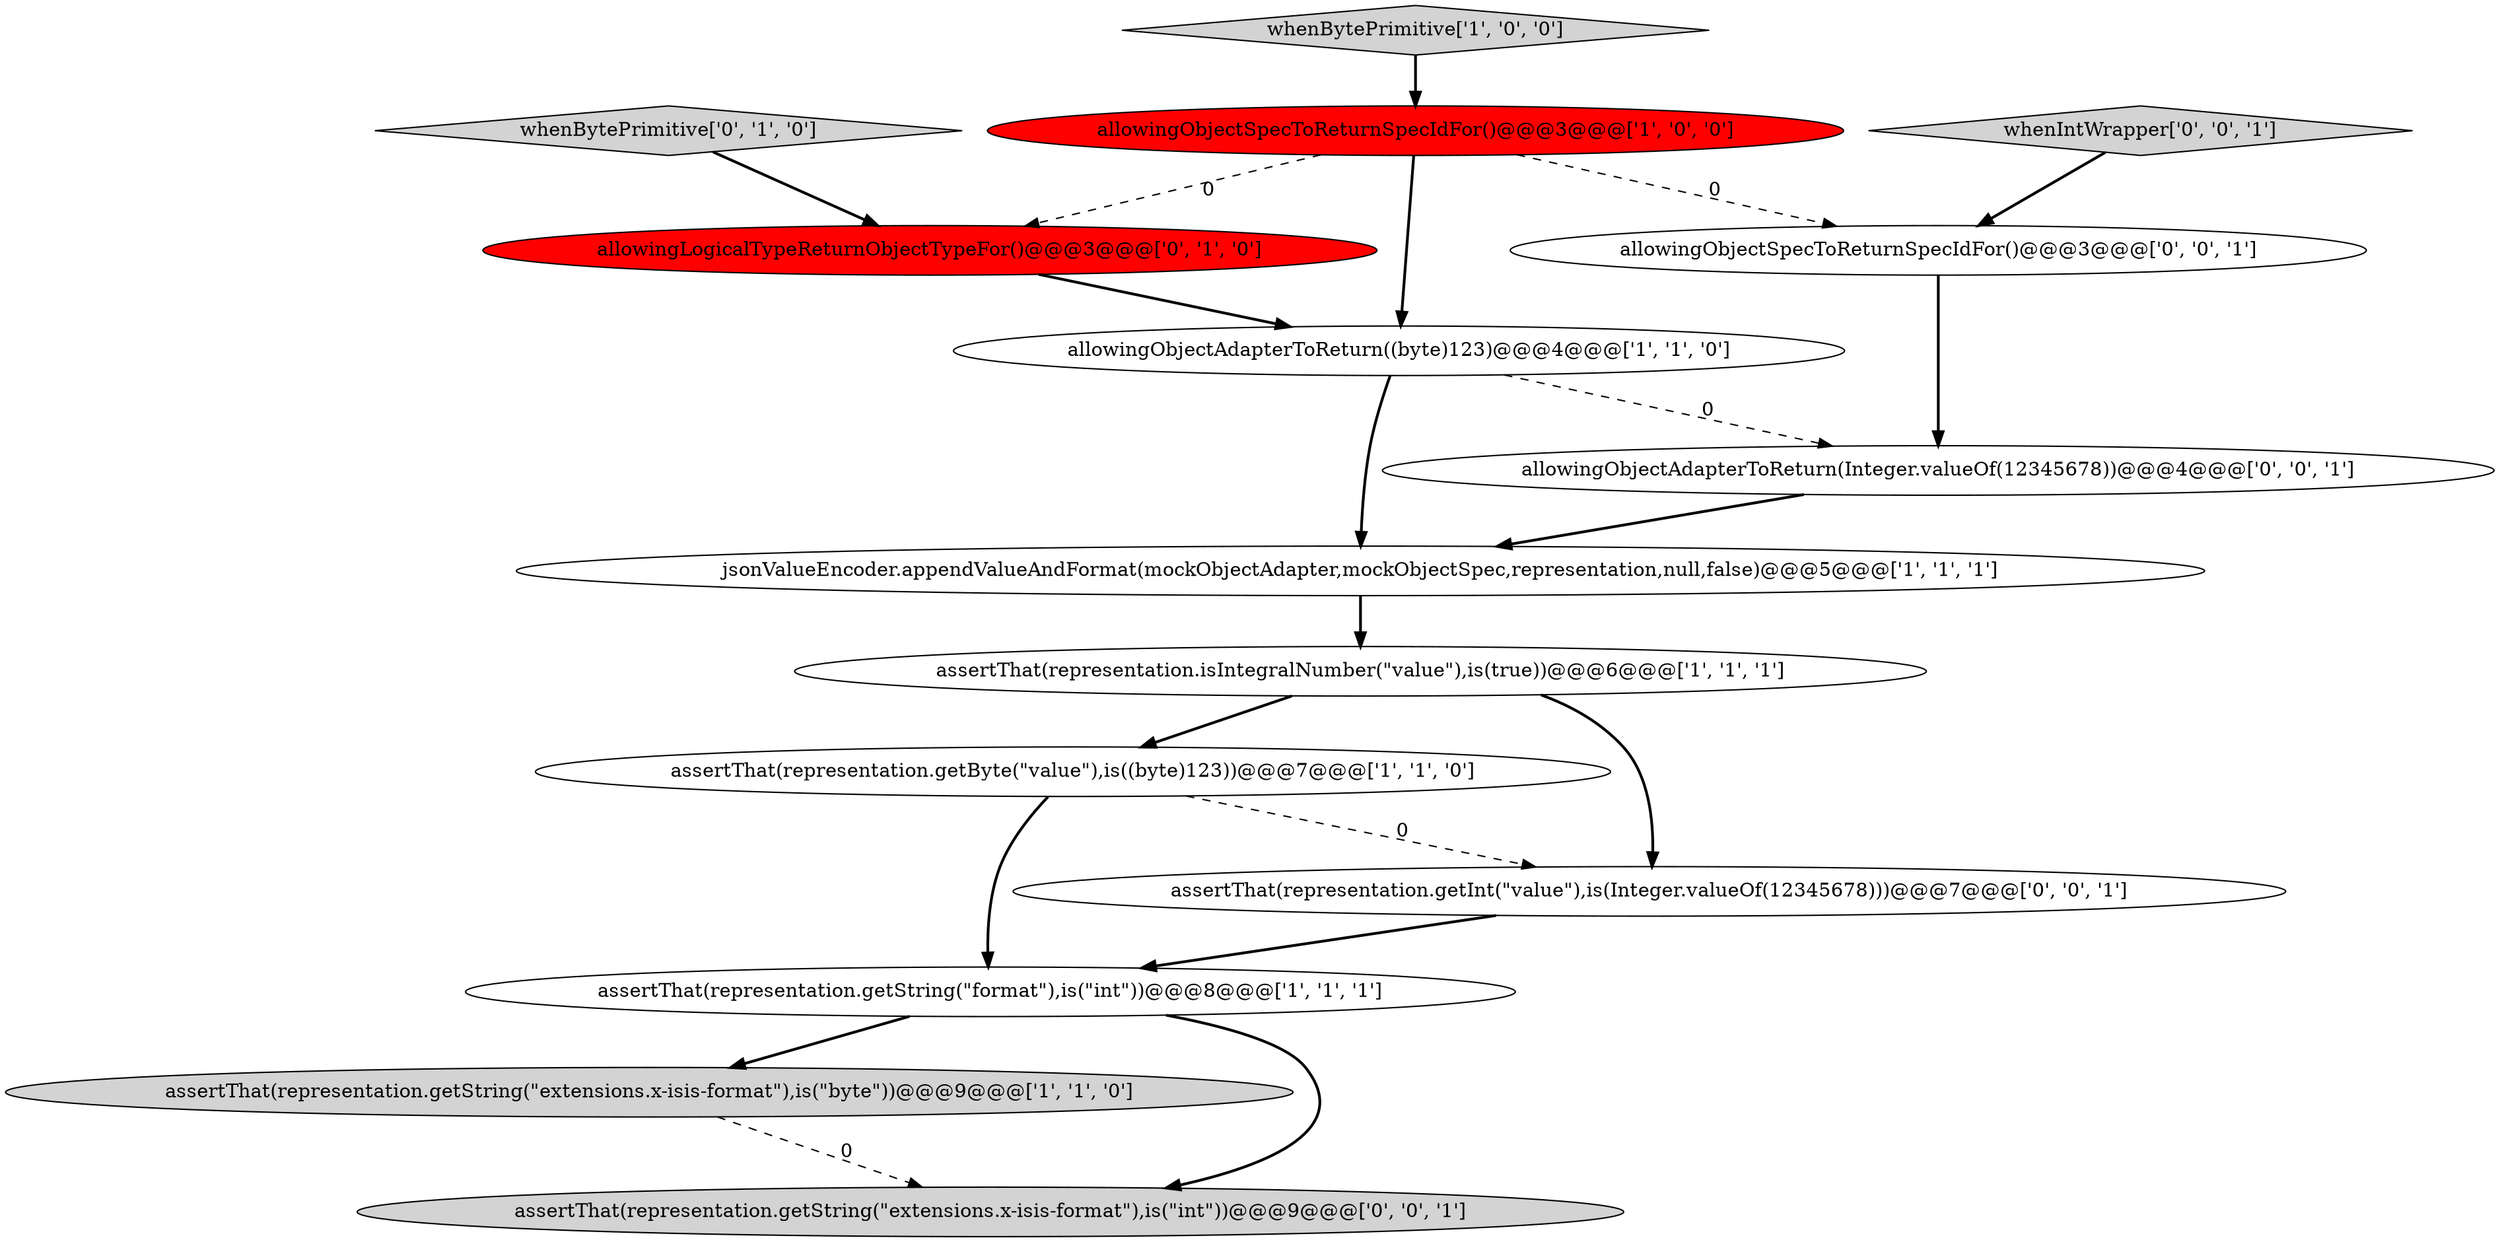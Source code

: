 digraph {
1 [style = filled, label = "assertThat(representation.getString(\"extensions.x-isis-format\"),is(\"byte\"))@@@9@@@['1', '1', '0']", fillcolor = lightgray, shape = ellipse image = "AAA0AAABBB1BBB"];
8 [style = filled, label = "whenBytePrimitive['0', '1', '0']", fillcolor = lightgray, shape = diamond image = "AAA0AAABBB2BBB"];
7 [style = filled, label = "allowingObjectSpecToReturnSpecIdFor()@@@3@@@['1', '0', '0']", fillcolor = red, shape = ellipse image = "AAA1AAABBB1BBB"];
4 [style = filled, label = "assertThat(representation.isIntegralNumber(\"value\"),is(true))@@@6@@@['1', '1', '1']", fillcolor = white, shape = ellipse image = "AAA0AAABBB1BBB"];
5 [style = filled, label = "whenBytePrimitive['1', '0', '0']", fillcolor = lightgray, shape = diamond image = "AAA0AAABBB1BBB"];
11 [style = filled, label = "allowingObjectAdapterToReturn(Integer.valueOf(12345678))@@@4@@@['0', '0', '1']", fillcolor = white, shape = ellipse image = "AAA0AAABBB3BBB"];
2 [style = filled, label = "assertThat(representation.getByte(\"value\"),is((byte)123))@@@7@@@['1', '1', '0']", fillcolor = white, shape = ellipse image = "AAA0AAABBB1BBB"];
9 [style = filled, label = "allowingLogicalTypeReturnObjectTypeFor()@@@3@@@['0', '1', '0']", fillcolor = red, shape = ellipse image = "AAA1AAABBB2BBB"];
10 [style = filled, label = "allowingObjectSpecToReturnSpecIdFor()@@@3@@@['0', '0', '1']", fillcolor = white, shape = ellipse image = "AAA0AAABBB3BBB"];
14 [style = filled, label = "whenIntWrapper['0', '0', '1']", fillcolor = lightgray, shape = diamond image = "AAA0AAABBB3BBB"];
3 [style = filled, label = "assertThat(representation.getString(\"format\"),is(\"int\"))@@@8@@@['1', '1', '1']", fillcolor = white, shape = ellipse image = "AAA0AAABBB1BBB"];
13 [style = filled, label = "assertThat(representation.getString(\"extensions.x-isis-format\"),is(\"int\"))@@@9@@@['0', '0', '1']", fillcolor = lightgray, shape = ellipse image = "AAA0AAABBB3BBB"];
12 [style = filled, label = "assertThat(representation.getInt(\"value\"),is(Integer.valueOf(12345678)))@@@7@@@['0', '0', '1']", fillcolor = white, shape = ellipse image = "AAA0AAABBB3BBB"];
0 [style = filled, label = "allowingObjectAdapterToReturn((byte)123)@@@4@@@['1', '1', '0']", fillcolor = white, shape = ellipse image = "AAA0AAABBB1BBB"];
6 [style = filled, label = "jsonValueEncoder.appendValueAndFormat(mockObjectAdapter,mockObjectSpec,representation,null,false)@@@5@@@['1', '1', '1']", fillcolor = white, shape = ellipse image = "AAA0AAABBB1BBB"];
3->13 [style = bold, label=""];
4->12 [style = bold, label=""];
5->7 [style = bold, label=""];
6->4 [style = bold, label=""];
14->10 [style = bold, label=""];
7->10 [style = dashed, label="0"];
2->12 [style = dashed, label="0"];
7->0 [style = bold, label=""];
12->3 [style = bold, label=""];
0->11 [style = dashed, label="0"];
4->2 [style = bold, label=""];
9->0 [style = bold, label=""];
3->1 [style = bold, label=""];
0->6 [style = bold, label=""];
7->9 [style = dashed, label="0"];
2->3 [style = bold, label=""];
11->6 [style = bold, label=""];
8->9 [style = bold, label=""];
10->11 [style = bold, label=""];
1->13 [style = dashed, label="0"];
}

